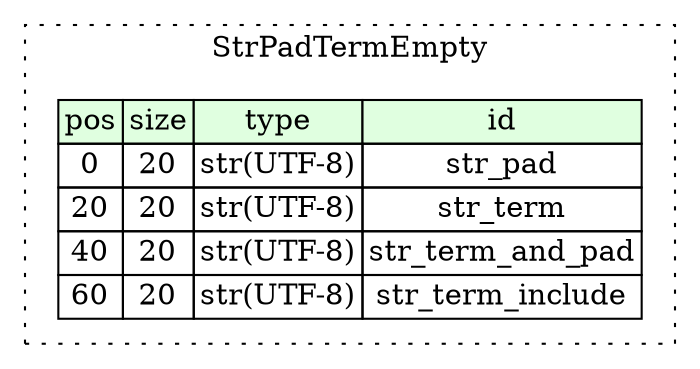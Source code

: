 digraph {
	rankdir=LR;
	node [shape=plaintext];
	subgraph cluster__str_pad_term_empty {
		label="StrPadTermEmpty";
		graph[style=dotted];

		str_pad_term_empty__seq [label=<<TABLE BORDER="0" CELLBORDER="1" CELLSPACING="0">
			<TR><TD BGCOLOR="#E0FFE0">pos</TD><TD BGCOLOR="#E0FFE0">size</TD><TD BGCOLOR="#E0FFE0">type</TD><TD BGCOLOR="#E0FFE0">id</TD></TR>
			<TR><TD PORT="str_pad_pos">0</TD><TD PORT="str_pad_size">20</TD><TD>str(UTF-8)</TD><TD PORT="str_pad_type">str_pad</TD></TR>
			<TR><TD PORT="str_term_pos">20</TD><TD PORT="str_term_size">20</TD><TD>str(UTF-8)</TD><TD PORT="str_term_type">str_term</TD></TR>
			<TR><TD PORT="str_term_and_pad_pos">40</TD><TD PORT="str_term_and_pad_size">20</TD><TD>str(UTF-8)</TD><TD PORT="str_term_and_pad_type">str_term_and_pad</TD></TR>
			<TR><TD PORT="str_term_include_pos">60</TD><TD PORT="str_term_include_size">20</TD><TD>str(UTF-8)</TD><TD PORT="str_term_include_type">str_term_include</TD></TR>
		</TABLE>>];
	}
}
